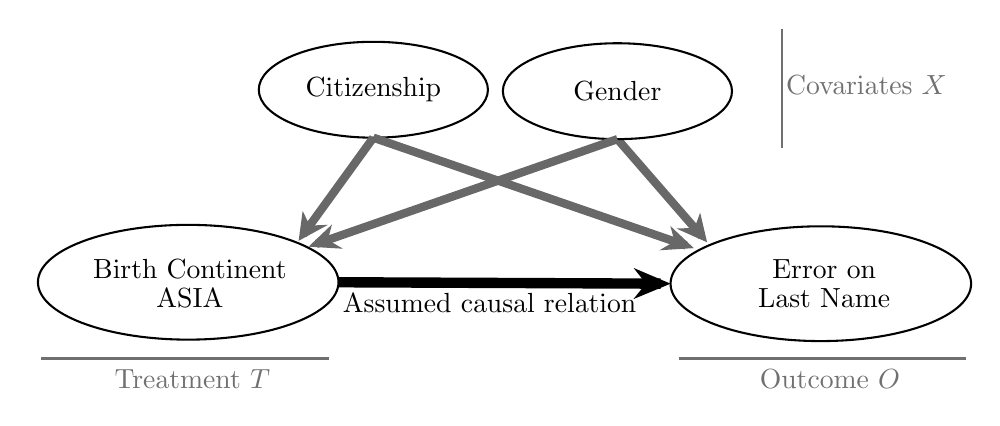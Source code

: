 

\tikzset{every picture/.style={line width=0.75pt}} %set default line width to 0.75pt        

\begin{tikzpicture}[x=0.75pt,y=0.75pt,yscale=-0.7,xscale=0.8]
%uncomment if require: \path (0,300); %set diagram left start at 0, and has height of 300

%Shape: Ellipse [id:dp01555367087711701] 
\draw   (81,203.5) .. controls (81,181.68) and (121.52,164) .. (171.5,164) .. controls (221.48,164) and (262,181.68) .. (262,203.5) .. controls (262,225.32) and (221.48,243) .. (171.5,243) .. controls (121.52,243) and (81,225.32) .. (81,203.5) -- cycle ;
%Shape: Ellipse [id:dp5483766550069732] 
\draw   (462,204.5) .. controls (462,182.68) and (502.52,165) .. (552.5,165) .. controls (602.48,165) and (643,182.68) .. (643,204.5) .. controls (643,226.32) and (602.48,244) .. (552.5,244) .. controls (502.52,244) and (462,226.32) .. (462,204.5) -- cycle ;
%Straight Lines [id:da1339514120696047] 
\draw [color={rgb, 255:red, 0; green, 0; blue, 0 }  ,draw opacity=1 ][line width=3.75]    (262,203.5) -- (456,204.47) ;
\draw [shift={(462,204.5)}, rotate = 180.29] [fill={rgb, 255:red, 0; green, 0; blue, 0 }  ,fill opacity=1 ][line width=3.75]  [draw opacity=0] (22.33,-10.72) -- (0,0) -- (22.33,10.73) -- (14.83,0) -- cycle    ;

%Shape: Ellipse [id:dp9243404607646779] 
\draw  [fill={rgb, 255:red, 255; green, 255; blue, 255 }  ,fill opacity=1 ] (214,71) .. controls (214,52.77) and (244.89,38) .. (283,38) .. controls (321.11,38) and (352,52.77) .. (352,71) .. controls (352,89.23) and (321.11,104) .. (283,104) .. controls (244.89,104) and (214,89.23) .. (214,71) -- cycle ;
%Straight Lines [id:da47301284684960065] 
\draw [color={rgb, 255:red, 104; green, 104; blue, 104 }  ,draw opacity=1 ][line width=3]    (430,105) -- (480.97,172.02) ;
\draw [shift={(484,176)}, rotate = 232.74] [fill={rgb, 255:red, 104; green, 104; blue, 104 }  ,fill opacity=1 ][line width=3]  [draw opacity=0] (18.75,-9.01) -- (0,0) -- (18.75,9.01) -- (12.45,0) -- cycle    ;

%Shape: Ellipse [id:dp5825215913753231] 
\draw  [fill={rgb, 255:red, 255; green, 255; blue, 255 }  ,fill opacity=1 ] (361,72) .. controls (361,53.77) and (391.89,39) .. (430,39) .. controls (468.11,39) and (499,53.77) .. (499,72) .. controls (499,90.23) and (468.11,105) .. (430,105) .. controls (391.89,105) and (361,90.23) .. (361,72) -- cycle ;
%Straight Lines [id:da34453571650557135] 
\draw [color={rgb, 255:red, 104; green, 104; blue, 104 }  ,draw opacity=1 ][line width=3]    (283,104) -- (471.35,178.17) ;
\draw [shift={(476,180)}, rotate = 201.49] [fill={rgb, 255:red, 104; green, 104; blue, 104 }  ,fill opacity=1 ][line width=3]  [draw opacity=0] (18.75,-9.01) -- (0,0) -- (18.75,9.01) -- (12.45,0) -- cycle    ;

%Straight Lines [id:da8978058209783277] 
\draw [color={rgb, 255:red, 104; green, 104; blue, 104 }  ,draw opacity=1 ][line width=3]    (430,105) -- (248.65,177.15) ;
\draw [shift={(244,179)}, rotate = 338.3] [fill={rgb, 255:red, 104; green, 104; blue, 104 }  ,fill opacity=1 ][line width=3]  [draw opacity=0] (18.75,-9.01) -- (0,0) -- (18.75,9.01) -- (12.45,0) -- cycle    ;

%Straight Lines [id:da17001230828023528] 
\draw [color={rgb, 255:red, 104; green, 104; blue, 104 }  ,draw opacity=1 ][line width=3]    (283,104) -- (240.68,170.78) ;
\draw [shift={(238,175)}, rotate = 302.37] [fill={rgb, 255:red, 104; green, 104; blue, 104 }  ,fill opacity=1 ][line width=3]  [draw opacity=0] (18.75,-9.01) -- (0,0) -- (18.75,9.01) -- (12.45,0) -- cycle    ;

%Straight Lines [id:da5757713157103644] 
\draw [color={rgb, 255:red, 112; green, 112; blue, 112 }  ,draw opacity=1 ]   (529,29) -- (529,111) ;


%Straight Lines [id:da8098889471290196] 
\draw [color={rgb, 255:red, 112; green, 112; blue, 112 }  ,draw opacity=1 ]   (256,256) -- (83,256) ;


%Straight Lines [id:da9998346743193436] 
\draw [color={rgb, 255:red, 112; green, 112; blue, 112 }  ,draw opacity=1 ]   (640,256) -- (467,256) ;



% Text Node
\draw (172.5,194.5) node  [align=left] {Birth Continent};
% Text Node
\draw (172.5,214.5) node  [align=left] {ASIA};
% Text Node
\draw (554.5,194.5) node  [align=left] {Error on};
% Text Node
\draw (554.5,214.5) node  [align=left] {Last Name};
% Text Node
\draw (283,71) node  [align=left] {Citizenship};
% Text Node
\draw (430,72) node  [align=left] {Gender};
% Text Node
\draw (353,218) node  [align=left] {Assumed causal relation};
% Text Node
\draw (580,68) node [color={rgb, 255:red, 112; green, 112; blue, 112 }  ,opacity=1 ] [align=left] {Covariates $\displaystyle X$};
% Text Node
\draw (174,270) node [color={rgb, 255:red, 112; green, 112; blue, 112 }  ,opacity=1 ] [align=left] {Treatment $\displaystyle T$};
% Text Node
\draw (558,270) node [color={rgb, 255:red, 112; green, 112; blue, 112 }  ,opacity=1 ] [align=left] {Outcome $\displaystyle O$};


\end{tikzpicture}
